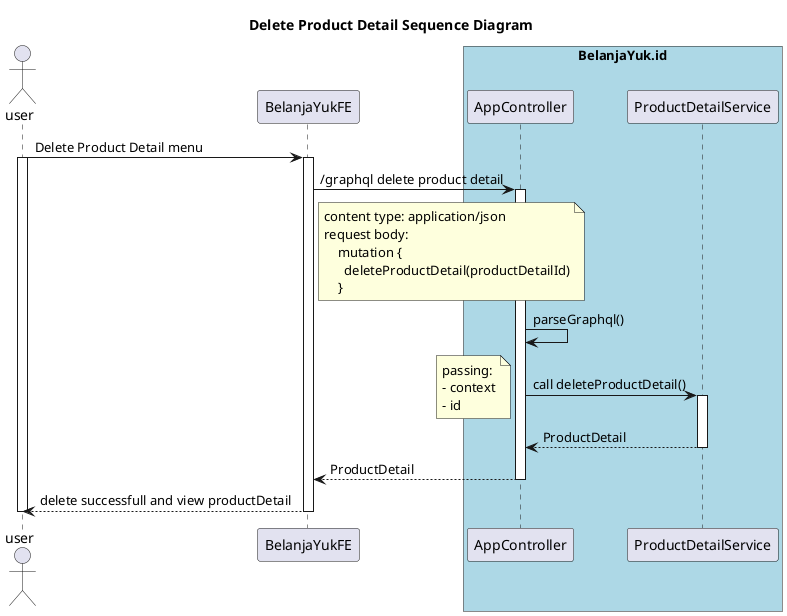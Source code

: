 @startuml
title: Delete Product Detail Sequence Diagram
actor user
participant BelanjaYukFE
box "BelanjaYuk.id" #LightBlue
participant AppController
participant ProductDetailService
end box

user -> BelanjaYukFE ++ : Delete Product Detail menu
activate user
BelanjaYukFE -> AppController ++ : /graphql delete product detail
    note right of BelanjaYukFE
    content type: application/json
    request body:
        mutation {
          deleteProductDetail(productDetailId)
        }
    end note
AppController -> AppController : parseGraphql()
AppController -> ProductDetailService ++ : call deleteProductDetail()
    note left
    passing:
    - context
    - id
    end note
ProductDetailService --> AppController --: ProductDetail
AppController --> BelanjaYukFE -- : ProductDetail
BelanjaYukFE --> user -- : delete successfull and view productDetail
deactivate user
@enduml